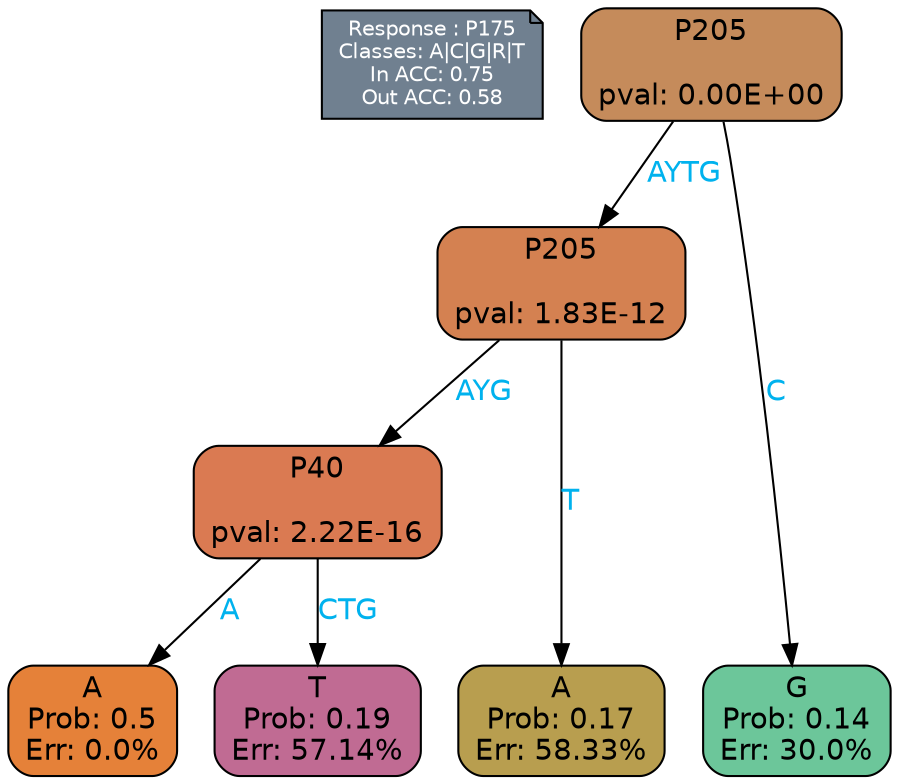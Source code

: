 digraph Tree {
node [shape=box, style="filled, rounded", color="black", fontname=helvetica] ;
graph [ranksep=equally, splines=polylines, bgcolor=transparent, dpi=600] ;
edge [fontname=helvetica] ;
LEGEND [label="Response : P175
Classes: A|C|G|R|T
In ACC: 0.75
Out ACC: 0.58
",shape=note,align=left,style=filled,fillcolor="slategray",fontcolor="white",fontsize=10];1 [label="P205

pval: 0.00E+00", fillcolor="#c58b5b"] ;
2 [label="P205

pval: 1.83E-12", fillcolor="#d48151"] ;
3 [label="P40

pval: 2.22E-16", fillcolor="#da7a52"] ;
4 [label="A
Prob: 0.5
Err: 0.0%", fillcolor="#e58139"] ;
5 [label="T
Prob: 0.19
Err: 57.14%", fillcolor="#c06b93"] ;
6 [label="A
Prob: 0.17
Err: 58.33%", fillcolor="#b89e4f"] ;
7 [label="G
Prob: 0.14
Err: 30.0%", fillcolor="#6cc69a"] ;
1 -> 2 [label="AYTG",fontcolor=deepskyblue2] ;
1 -> 7 [label="C",fontcolor=deepskyblue2] ;
2 -> 3 [label="AYG",fontcolor=deepskyblue2] ;
2 -> 6 [label="T",fontcolor=deepskyblue2] ;
3 -> 4 [label="A",fontcolor=deepskyblue2] ;
3 -> 5 [label="CTG",fontcolor=deepskyblue2] ;
{rank = same; 4;5;6;7;}{rank = same; LEGEND;1;}}